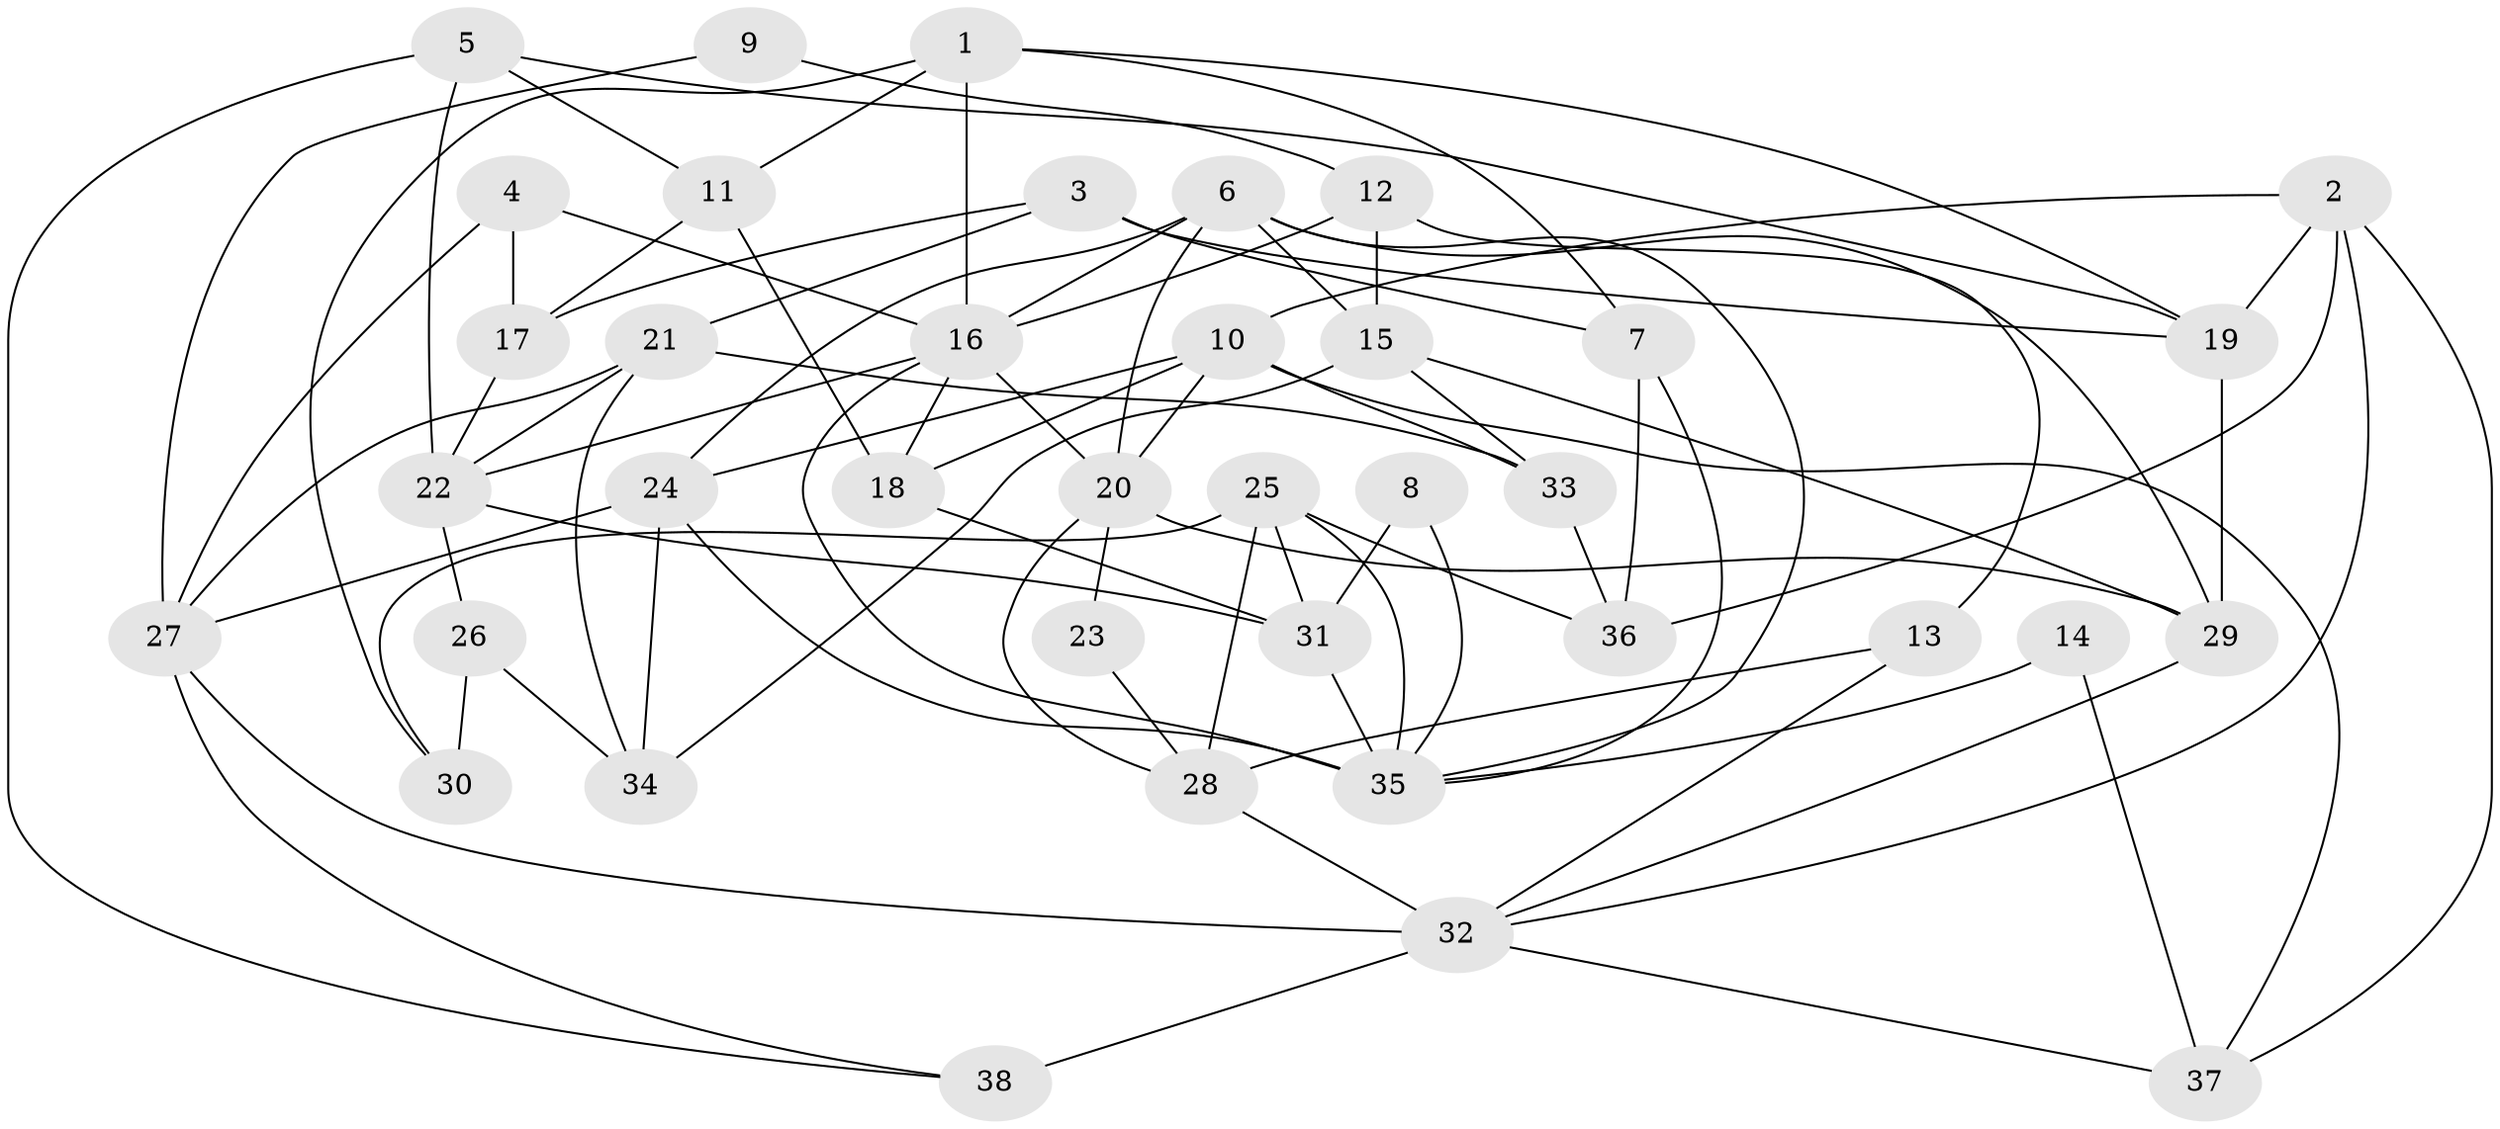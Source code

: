 // original degree distribution, {3: 0.2830188679245283, 4: 0.37735849056603776, 5: 0.1509433962264151, 2: 0.07547169811320754, 6: 0.07547169811320754, 7: 0.018867924528301886, 8: 0.018867924528301886}
// Generated by graph-tools (version 1.1) at 2025/37/03/04/25 23:37:10]
// undirected, 38 vertices, 85 edges
graph export_dot {
  node [color=gray90,style=filled];
  1;
  2;
  3;
  4;
  5;
  6;
  7;
  8;
  9;
  10;
  11;
  12;
  13;
  14;
  15;
  16;
  17;
  18;
  19;
  20;
  21;
  22;
  23;
  24;
  25;
  26;
  27;
  28;
  29;
  30;
  31;
  32;
  33;
  34;
  35;
  36;
  37;
  38;
  1 -- 7 [weight=1.0];
  1 -- 11 [weight=1.0];
  1 -- 16 [weight=1.0];
  1 -- 19 [weight=1.0];
  1 -- 30 [weight=1.0];
  2 -- 10 [weight=1.0];
  2 -- 19 [weight=1.0];
  2 -- 32 [weight=1.0];
  2 -- 36 [weight=1.0];
  2 -- 37 [weight=1.0];
  3 -- 7 [weight=1.0];
  3 -- 17 [weight=1.0];
  3 -- 19 [weight=1.0];
  3 -- 21 [weight=1.0];
  4 -- 16 [weight=1.0];
  4 -- 17 [weight=1.0];
  4 -- 27 [weight=1.0];
  5 -- 11 [weight=1.0];
  5 -- 19 [weight=1.0];
  5 -- 22 [weight=1.0];
  5 -- 38 [weight=1.0];
  6 -- 15 [weight=1.0];
  6 -- 16 [weight=1.0];
  6 -- 20 [weight=1.0];
  6 -- 24 [weight=1.0];
  6 -- 29 [weight=1.0];
  6 -- 35 [weight=1.0];
  7 -- 35 [weight=1.0];
  7 -- 36 [weight=1.0];
  8 -- 31 [weight=1.0];
  8 -- 35 [weight=1.0];
  9 -- 12 [weight=1.0];
  9 -- 27 [weight=1.0];
  10 -- 18 [weight=1.0];
  10 -- 20 [weight=1.0];
  10 -- 24 [weight=1.0];
  10 -- 33 [weight=1.0];
  10 -- 37 [weight=1.0];
  11 -- 17 [weight=1.0];
  11 -- 18 [weight=1.0];
  12 -- 13 [weight=1.0];
  12 -- 15 [weight=1.0];
  12 -- 16 [weight=1.0];
  13 -- 28 [weight=1.0];
  13 -- 32 [weight=1.0];
  14 -- 35 [weight=1.0];
  14 -- 37 [weight=1.0];
  15 -- 29 [weight=1.0];
  15 -- 33 [weight=1.0];
  15 -- 34 [weight=1.0];
  16 -- 18 [weight=1.0];
  16 -- 20 [weight=1.0];
  16 -- 22 [weight=1.0];
  16 -- 35 [weight=2.0];
  17 -- 22 [weight=1.0];
  18 -- 31 [weight=1.0];
  19 -- 29 [weight=1.0];
  20 -- 23 [weight=1.0];
  20 -- 28 [weight=1.0];
  20 -- 29 [weight=1.0];
  21 -- 22 [weight=1.0];
  21 -- 27 [weight=1.0];
  21 -- 33 [weight=1.0];
  21 -- 34 [weight=1.0];
  22 -- 26 [weight=1.0];
  22 -- 31 [weight=1.0];
  23 -- 28 [weight=1.0];
  24 -- 27 [weight=1.0];
  24 -- 34 [weight=1.0];
  24 -- 35 [weight=2.0];
  25 -- 28 [weight=1.0];
  25 -- 30 [weight=1.0];
  25 -- 31 [weight=1.0];
  25 -- 35 [weight=1.0];
  25 -- 36 [weight=1.0];
  26 -- 30 [weight=2.0];
  26 -- 34 [weight=1.0];
  27 -- 32 [weight=1.0];
  27 -- 38 [weight=1.0];
  28 -- 32 [weight=1.0];
  29 -- 32 [weight=1.0];
  31 -- 35 [weight=1.0];
  32 -- 37 [weight=1.0];
  32 -- 38 [weight=2.0];
  33 -- 36 [weight=1.0];
}
